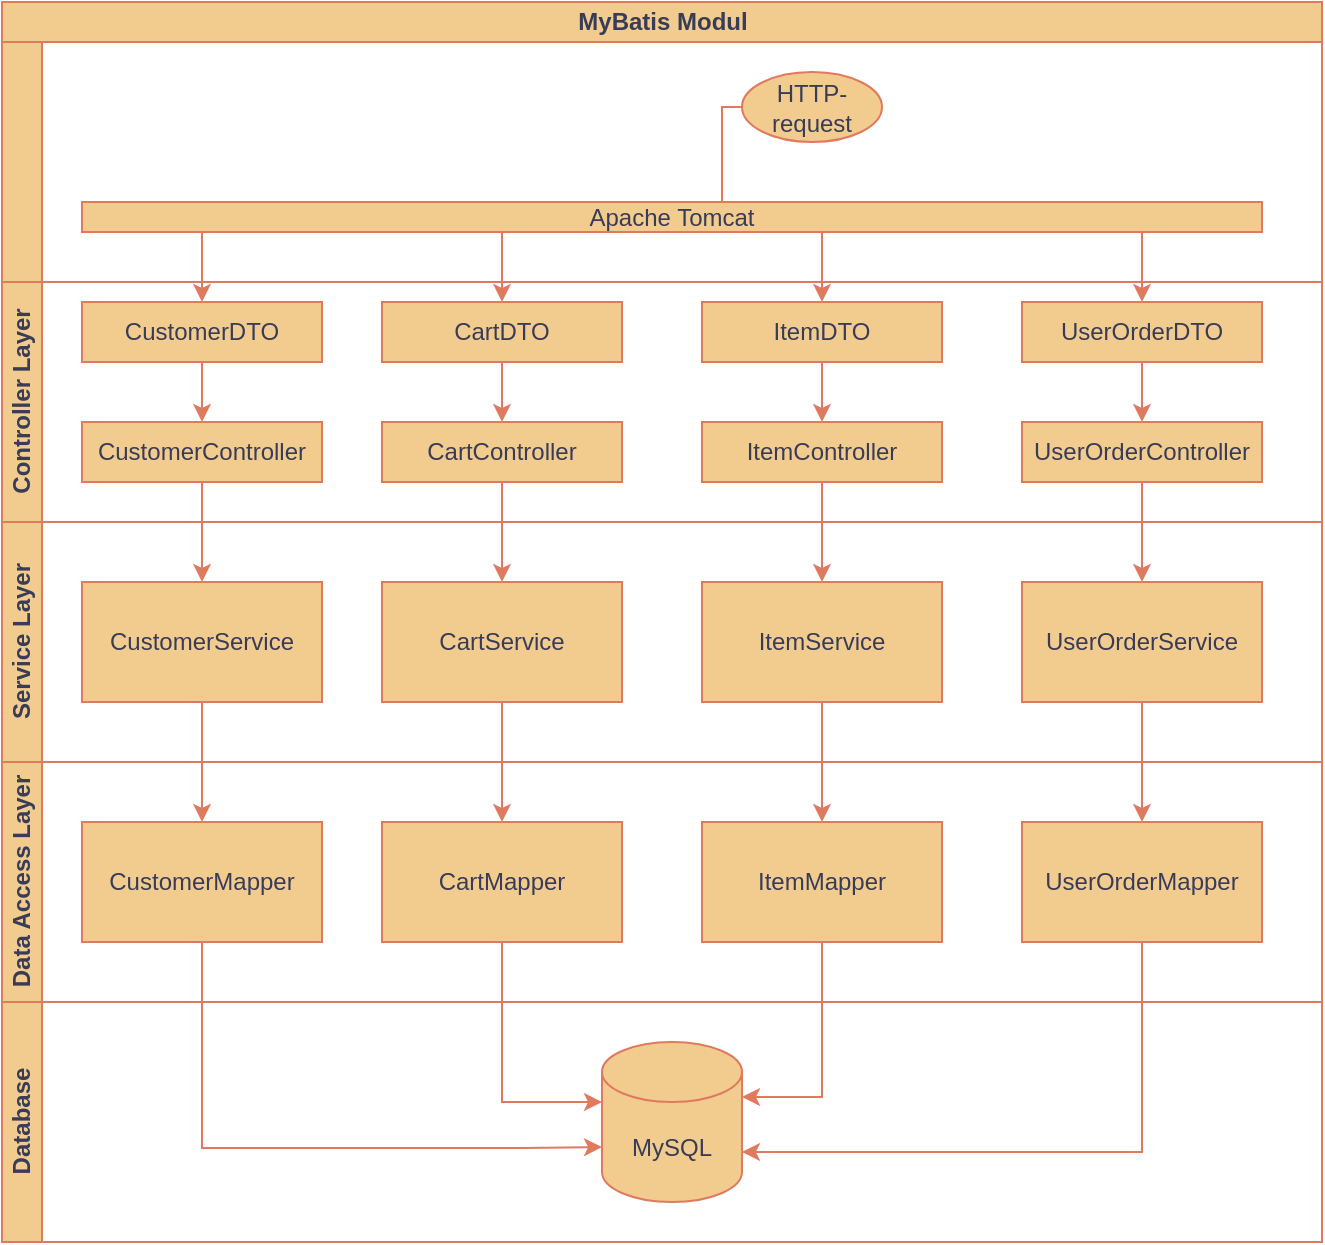 <mxfile version="22.0.0" type="device">
  <diagram name="Page-1" id="xRFwqCsBbE3hlCAoeBG9">
    <mxGraphModel dx="1434" dy="2023" grid="1" gridSize="10" guides="1" tooltips="1" connect="1" arrows="1" fold="1" page="1" pageScale="1" pageWidth="827" pageHeight="1169" math="0" shadow="0">
      <root>
        <mxCell id="0" />
        <mxCell id="1" parent="0" />
        <mxCell id="izr5lRpjIrMw2lPTnDPC-1" value="MyBatis Modul" style="swimlane;childLayout=stackLayout;resizeParent=1;resizeParentMax=0;horizontal=1;startSize=20;horizontalStack=0;html=1;labelBackgroundColor=none;fillColor=#F2CC8F;strokeColor=#E07A5F;fontColor=#393C56;" parent="1" vertex="1">
          <mxGeometry x="110" y="-1040" width="660" height="380" as="geometry" />
        </mxCell>
        <mxCell id="izr5lRpjIrMw2lPTnDPC-2" value="" style="swimlane;startSize=20;horizontal=0;html=1;align=center;labelBackgroundColor=none;fillColor=#F2CC8F;strokeColor=#E07A5F;fontColor=#393C56;" parent="izr5lRpjIrMw2lPTnDPC-1" vertex="1">
          <mxGeometry y="20" width="660" height="240" as="geometry" />
        </mxCell>
        <mxCell id="izr5lRpjIrMw2lPTnDPC-3" value="" style="edgeStyle=orthogonalEdgeStyle;rounded=0;orthogonalLoop=1;jettySize=auto;html=1;labelBackgroundColor=none;strokeColor=#E07A5F;fontColor=default;" parent="izr5lRpjIrMw2lPTnDPC-2" source="izr5lRpjIrMw2lPTnDPC-4" target="izr5lRpjIrMw2lPTnDPC-18" edge="1">
          <mxGeometry relative="1" as="geometry">
            <Array as="points">
              <mxPoint x="360" y="90" />
              <mxPoint x="410" y="90" />
            </Array>
          </mxGeometry>
        </mxCell>
        <mxCell id="izr5lRpjIrMw2lPTnDPC-4" value="HTTP-request" style="ellipse;whiteSpace=wrap;html=1;labelBackgroundColor=none;fillColor=#F2CC8F;strokeColor=#E07A5F;fontColor=#393C56;" parent="izr5lRpjIrMw2lPTnDPC-2" vertex="1">
          <mxGeometry x="370" y="15" width="70" height="35" as="geometry" />
        </mxCell>
        <mxCell id="izr5lRpjIrMw2lPTnDPC-5" value="Apache Tomcat" style="rounded=0;whiteSpace=wrap;html=1;labelBackgroundColor=none;fillColor=#F2CC8F;strokeColor=#E07A5F;fontColor=#393C56;" parent="izr5lRpjIrMw2lPTnDPC-2" vertex="1">
          <mxGeometry x="40" y="80" width="590" height="15" as="geometry" />
        </mxCell>
        <mxCell id="izr5lRpjIrMw2lPTnDPC-6" value="" style="endArrow=classic;html=1;rounded=0;labelBackgroundColor=none;strokeColor=#E07A5F;fontColor=default;" parent="izr5lRpjIrMw2lPTnDPC-2" target="izr5lRpjIrMw2lPTnDPC-16" edge="1">
          <mxGeometry width="50" height="50" relative="1" as="geometry">
            <mxPoint x="570" y="95" as="sourcePoint" />
            <mxPoint x="570" y="125" as="targetPoint" />
            <Array as="points">
              <mxPoint x="570" y="115" />
            </Array>
          </mxGeometry>
        </mxCell>
        <mxCell id="izr5lRpjIrMw2lPTnDPC-7" value="" style="endArrow=classic;html=1;rounded=0;labelBackgroundColor=none;strokeColor=#E07A5F;fontColor=default;" parent="izr5lRpjIrMw2lPTnDPC-2" target="izr5lRpjIrMw2lPTnDPC-14" edge="1">
          <mxGeometry width="50" height="50" relative="1" as="geometry">
            <mxPoint x="100" y="95" as="sourcePoint" />
            <mxPoint x="100" y="125" as="targetPoint" />
            <Array as="points">
              <mxPoint x="100" y="115" />
            </Array>
          </mxGeometry>
        </mxCell>
        <mxCell id="izr5lRpjIrMw2lPTnDPC-8" value="Controller Layer" style="swimlane;startSize=20;horizontal=0;html=1;labelBackgroundColor=none;fillColor=#F2CC8F;strokeColor=#E07A5F;fontColor=#393C56;" parent="izr5lRpjIrMw2lPTnDPC-2" vertex="1">
          <mxGeometry y="120" width="660" height="120" as="geometry" />
        </mxCell>
        <mxCell id="izr5lRpjIrMw2lPTnDPC-9" value="CustomerController" style="rounded=0;whiteSpace=wrap;html=1;labelBackgroundColor=none;fillColor=#F2CC8F;strokeColor=#E07A5F;fontColor=#393C56;" parent="izr5lRpjIrMw2lPTnDPC-8" vertex="1">
          <mxGeometry x="40" y="70" width="120" height="30" as="geometry" />
        </mxCell>
        <mxCell id="izr5lRpjIrMw2lPTnDPC-10" value="CartController" style="rounded=0;whiteSpace=wrap;html=1;labelBackgroundColor=none;fillColor=#F2CC8F;strokeColor=#E07A5F;fontColor=#393C56;" parent="izr5lRpjIrMw2lPTnDPC-8" vertex="1">
          <mxGeometry x="190" y="70" width="120" height="30" as="geometry" />
        </mxCell>
        <mxCell id="izr5lRpjIrMw2lPTnDPC-11" value="UserOrderController" style="rounded=0;whiteSpace=wrap;html=1;labelBackgroundColor=none;fillColor=#F2CC8F;strokeColor=#E07A5F;fontColor=#393C56;" parent="izr5lRpjIrMw2lPTnDPC-8" vertex="1">
          <mxGeometry x="510" y="70" width="120" height="30" as="geometry" />
        </mxCell>
        <mxCell id="izr5lRpjIrMw2lPTnDPC-12" value="ItemController" style="rounded=0;whiteSpace=wrap;html=1;labelBackgroundColor=none;fillColor=#F2CC8F;strokeColor=#E07A5F;fontColor=#393C56;" parent="izr5lRpjIrMw2lPTnDPC-8" vertex="1">
          <mxGeometry x="350" y="70" width="120" height="30" as="geometry" />
        </mxCell>
        <mxCell id="izr5lRpjIrMw2lPTnDPC-13" style="edgeStyle=orthogonalEdgeStyle;rounded=0;orthogonalLoop=1;jettySize=auto;html=1;entryX=0.5;entryY=0;entryDx=0;entryDy=0;labelBackgroundColor=none;strokeColor=#E07A5F;fontColor=default;" parent="izr5lRpjIrMw2lPTnDPC-8" source="izr5lRpjIrMw2lPTnDPC-14" target="izr5lRpjIrMw2lPTnDPC-9" edge="1">
          <mxGeometry relative="1" as="geometry" />
        </mxCell>
        <mxCell id="izr5lRpjIrMw2lPTnDPC-14" value="CustomerDTO" style="rounded=0;whiteSpace=wrap;html=1;labelBackgroundColor=none;fillColor=#F2CC8F;strokeColor=#E07A5F;fontColor=#393C56;" parent="izr5lRpjIrMw2lPTnDPC-8" vertex="1">
          <mxGeometry x="40" y="10" width="120" height="30" as="geometry" />
        </mxCell>
        <mxCell id="izr5lRpjIrMw2lPTnDPC-15" style="edgeStyle=orthogonalEdgeStyle;rounded=0;orthogonalLoop=1;jettySize=auto;html=1;entryX=0.5;entryY=0;entryDx=0;entryDy=0;labelBackgroundColor=none;strokeColor=#E07A5F;fontColor=default;" parent="izr5lRpjIrMw2lPTnDPC-8" source="izr5lRpjIrMw2lPTnDPC-16" target="izr5lRpjIrMw2lPTnDPC-11" edge="1">
          <mxGeometry relative="1" as="geometry" />
        </mxCell>
        <mxCell id="izr5lRpjIrMw2lPTnDPC-16" value="UserOrderDTO" style="rounded=0;whiteSpace=wrap;html=1;labelBackgroundColor=none;fillColor=#F2CC8F;strokeColor=#E07A5F;fontColor=#393C56;" parent="izr5lRpjIrMw2lPTnDPC-8" vertex="1">
          <mxGeometry x="510" y="10" width="120" height="30" as="geometry" />
        </mxCell>
        <mxCell id="izr5lRpjIrMw2lPTnDPC-17" style="edgeStyle=orthogonalEdgeStyle;rounded=0;orthogonalLoop=1;jettySize=auto;html=1;entryX=0.5;entryY=0;entryDx=0;entryDy=0;labelBackgroundColor=none;strokeColor=#E07A5F;fontColor=default;" parent="izr5lRpjIrMw2lPTnDPC-8" source="izr5lRpjIrMw2lPTnDPC-18" target="izr5lRpjIrMw2lPTnDPC-12" edge="1">
          <mxGeometry relative="1" as="geometry" />
        </mxCell>
        <mxCell id="izr5lRpjIrMw2lPTnDPC-18" value="ItemDTO" style="rounded=0;whiteSpace=wrap;html=1;labelBackgroundColor=none;fillColor=#F2CC8F;strokeColor=#E07A5F;fontColor=#393C56;" parent="izr5lRpjIrMw2lPTnDPC-8" vertex="1">
          <mxGeometry x="350" y="10" width="120" height="30" as="geometry" />
        </mxCell>
        <mxCell id="izr5lRpjIrMw2lPTnDPC-19" style="edgeStyle=orthogonalEdgeStyle;rounded=0;orthogonalLoop=1;jettySize=auto;html=1;entryX=0.5;entryY=0;entryDx=0;entryDy=0;labelBackgroundColor=none;strokeColor=#E07A5F;fontColor=default;" parent="izr5lRpjIrMw2lPTnDPC-8" source="izr5lRpjIrMw2lPTnDPC-20" target="izr5lRpjIrMw2lPTnDPC-10" edge="1">
          <mxGeometry relative="1" as="geometry" />
        </mxCell>
        <mxCell id="izr5lRpjIrMw2lPTnDPC-20" value="CartDTO" style="rounded=0;whiteSpace=wrap;html=1;labelBackgroundColor=none;fillColor=#F2CC8F;strokeColor=#E07A5F;fontColor=#393C56;" parent="izr5lRpjIrMw2lPTnDPC-8" vertex="1">
          <mxGeometry x="190" y="10" width="120" height="30" as="geometry" />
        </mxCell>
        <mxCell id="izr5lRpjIrMw2lPTnDPC-21" value="" style="endArrow=classic;html=1;rounded=0;entryX=0.5;entryY=0;entryDx=0;entryDy=0;labelBackgroundColor=none;strokeColor=#E07A5F;fontColor=default;" parent="izr5lRpjIrMw2lPTnDPC-2" target="izr5lRpjIrMw2lPTnDPC-20" edge="1">
          <mxGeometry width="50" height="50" relative="1" as="geometry">
            <mxPoint x="250" y="95" as="sourcePoint" />
            <mxPoint x="250" y="125" as="targetPoint" />
          </mxGeometry>
        </mxCell>
        <mxCell id="izr5lRpjIrMw2lPTnDPC-22" value="Service Layer" style="swimlane;startSize=20;horizontal=0;html=1;labelBackgroundColor=none;fillColor=#F2CC8F;strokeColor=#E07A5F;fontColor=#393C56;" parent="izr5lRpjIrMw2lPTnDPC-1" vertex="1">
          <mxGeometry y="260" width="660" height="120" as="geometry" />
        </mxCell>
        <mxCell id="izr5lRpjIrMw2lPTnDPC-23" value="CustomerService" style="rounded=0;whiteSpace=wrap;html=1;labelBackgroundColor=none;fillColor=#F2CC8F;strokeColor=#E07A5F;fontColor=#393C56;" parent="izr5lRpjIrMw2lPTnDPC-22" vertex="1">
          <mxGeometry x="40" y="30" width="120" height="60" as="geometry" />
        </mxCell>
        <mxCell id="izr5lRpjIrMw2lPTnDPC-24" value="UserOrderService" style="rounded=0;whiteSpace=wrap;html=1;labelBackgroundColor=none;fillColor=#F2CC8F;strokeColor=#E07A5F;fontColor=#393C56;" parent="izr5lRpjIrMw2lPTnDPC-22" vertex="1">
          <mxGeometry x="510" y="30" width="120" height="60" as="geometry" />
        </mxCell>
        <mxCell id="izr5lRpjIrMw2lPTnDPC-25" value="ItemService" style="rounded=0;whiteSpace=wrap;html=1;labelBackgroundColor=none;fillColor=#F2CC8F;strokeColor=#E07A5F;fontColor=#393C56;" parent="izr5lRpjIrMw2lPTnDPC-22" vertex="1">
          <mxGeometry x="350" y="30" width="120" height="60" as="geometry" />
        </mxCell>
        <mxCell id="izr5lRpjIrMw2lPTnDPC-26" value="CartService" style="rounded=0;whiteSpace=wrap;html=1;labelBackgroundColor=none;fillColor=#F2CC8F;strokeColor=#E07A5F;fontColor=#393C56;" parent="izr5lRpjIrMw2lPTnDPC-22" vertex="1">
          <mxGeometry x="190" y="30" width="120" height="60" as="geometry" />
        </mxCell>
        <mxCell id="izr5lRpjIrMw2lPTnDPC-27" value="" style="edgeStyle=orthogonalEdgeStyle;rounded=0;orthogonalLoop=1;jettySize=auto;html=1;labelBackgroundColor=none;strokeColor=#E07A5F;fontColor=default;" parent="izr5lRpjIrMw2lPTnDPC-1" source="izr5lRpjIrMw2lPTnDPC-9" target="izr5lRpjIrMw2lPTnDPC-23" edge="1">
          <mxGeometry relative="1" as="geometry" />
        </mxCell>
        <mxCell id="izr5lRpjIrMw2lPTnDPC-28" value="" style="edgeStyle=orthogonalEdgeStyle;rounded=0;orthogonalLoop=1;jettySize=auto;html=1;labelBackgroundColor=none;strokeColor=#E07A5F;fontColor=default;" parent="izr5lRpjIrMw2lPTnDPC-1" source="izr5lRpjIrMw2lPTnDPC-10" target="izr5lRpjIrMw2lPTnDPC-26" edge="1">
          <mxGeometry relative="1" as="geometry" />
        </mxCell>
        <mxCell id="izr5lRpjIrMw2lPTnDPC-29" value="" style="edgeStyle=orthogonalEdgeStyle;rounded=0;orthogonalLoop=1;jettySize=auto;html=1;labelBackgroundColor=none;strokeColor=#E07A5F;fontColor=default;" parent="izr5lRpjIrMw2lPTnDPC-1" source="izr5lRpjIrMw2lPTnDPC-12" target="izr5lRpjIrMw2lPTnDPC-25" edge="1">
          <mxGeometry relative="1" as="geometry" />
        </mxCell>
        <mxCell id="izr5lRpjIrMw2lPTnDPC-30" value="" style="edgeStyle=orthogonalEdgeStyle;rounded=0;orthogonalLoop=1;jettySize=auto;html=1;labelBackgroundColor=none;strokeColor=#E07A5F;fontColor=default;" parent="izr5lRpjIrMw2lPTnDPC-1" source="izr5lRpjIrMw2lPTnDPC-11" target="izr5lRpjIrMw2lPTnDPC-24" edge="1">
          <mxGeometry relative="1" as="geometry" />
        </mxCell>
        <mxCell id="izr5lRpjIrMw2lPTnDPC-31" value="Data Access Layer" style="swimlane;startSize=20;horizontal=0;html=1;labelBackgroundColor=none;fillColor=#F2CC8F;strokeColor=#E07A5F;fontColor=#393C56;" parent="1" vertex="1">
          <mxGeometry x="110" y="-660" width="660" height="120" as="geometry" />
        </mxCell>
        <mxCell id="izr5lRpjIrMw2lPTnDPC-32" value="CartMapper" style="rounded=0;whiteSpace=wrap;html=1;labelBackgroundColor=none;fillColor=#F2CC8F;strokeColor=#E07A5F;fontColor=#393C56;" parent="izr5lRpjIrMw2lPTnDPC-31" vertex="1">
          <mxGeometry x="190" y="30" width="120" height="60" as="geometry" />
        </mxCell>
        <mxCell id="izr5lRpjIrMw2lPTnDPC-33" value="CustomerMapper" style="rounded=0;whiteSpace=wrap;html=1;labelBackgroundColor=none;fillColor=#F2CC8F;strokeColor=#E07A5F;fontColor=#393C56;" parent="izr5lRpjIrMw2lPTnDPC-31" vertex="1">
          <mxGeometry x="40" y="30" width="120" height="60" as="geometry" />
        </mxCell>
        <mxCell id="izr5lRpjIrMw2lPTnDPC-34" value="ItemMapper" style="rounded=0;whiteSpace=wrap;html=1;labelBackgroundColor=none;fillColor=#F2CC8F;strokeColor=#E07A5F;fontColor=#393C56;" parent="izr5lRpjIrMw2lPTnDPC-31" vertex="1">
          <mxGeometry x="350" y="30" width="120" height="60" as="geometry" />
        </mxCell>
        <mxCell id="izr5lRpjIrMw2lPTnDPC-35" value="UserOrderMapper" style="rounded=0;whiteSpace=wrap;html=1;labelBackgroundColor=none;fillColor=#F2CC8F;strokeColor=#E07A5F;fontColor=#393C56;" parent="izr5lRpjIrMw2lPTnDPC-31" vertex="1">
          <mxGeometry x="510" y="30" width="120" height="60" as="geometry" />
        </mxCell>
        <mxCell id="izr5lRpjIrMw2lPTnDPC-36" value="Database" style="swimlane;startSize=20;horizontal=0;html=1;labelBackgroundColor=none;fillColor=#F2CC8F;strokeColor=#E07A5F;fontColor=#393C56;" parent="1" vertex="1">
          <mxGeometry x="110" y="-540" width="660" height="120" as="geometry" />
        </mxCell>
        <mxCell id="izr5lRpjIrMw2lPTnDPC-37" value="MySQL" style="shape=cylinder3;whiteSpace=wrap;html=1;boundedLbl=1;backgroundOutline=1;size=15;labelBackgroundColor=none;fillColor=#F2CC8F;strokeColor=#E07A5F;fontColor=#393C56;" parent="izr5lRpjIrMw2lPTnDPC-36" vertex="1">
          <mxGeometry x="300" y="20" width="70" height="80" as="geometry" />
        </mxCell>
        <mxCell id="izr5lRpjIrMw2lPTnDPC-38" style="edgeStyle=orthogonalEdgeStyle;rounded=0;orthogonalLoop=1;jettySize=auto;html=1;entryX=1;entryY=1;entryDx=0;entryDy=-15;entryPerimeter=0;exitX=0.5;exitY=1;exitDx=0;exitDy=0;labelBackgroundColor=none;strokeColor=#E07A5F;fontColor=default;" parent="izr5lRpjIrMw2lPTnDPC-36" source="izr5lRpjIrMw2lPTnDPC-35" edge="1">
          <mxGeometry relative="1" as="geometry">
            <mxPoint x="570" y="-20" as="sourcePoint" />
            <mxPoint x="370" y="75" as="targetPoint" />
            <Array as="points">
              <mxPoint x="570" y="75" />
            </Array>
          </mxGeometry>
        </mxCell>
        <mxCell id="izr5lRpjIrMw2lPTnDPC-39" value="" style="edgeStyle=orthogonalEdgeStyle;rounded=0;orthogonalLoop=1;jettySize=auto;html=1;labelBackgroundColor=none;strokeColor=#E07A5F;fontColor=default;" parent="1" source="izr5lRpjIrMw2lPTnDPC-32" target="izr5lRpjIrMw2lPTnDPC-37" edge="1">
          <mxGeometry relative="1" as="geometry">
            <Array as="points">
              <mxPoint x="360" y="-490" />
            </Array>
          </mxGeometry>
        </mxCell>
        <mxCell id="izr5lRpjIrMw2lPTnDPC-40" style="edgeStyle=orthogonalEdgeStyle;rounded=0;orthogonalLoop=1;jettySize=auto;html=1;entryX=0;entryY=0;entryDx=0;entryDy=52.5;entryPerimeter=0;labelBackgroundColor=none;strokeColor=#E07A5F;fontColor=default;" parent="1" source="izr5lRpjIrMw2lPTnDPC-33" target="izr5lRpjIrMw2lPTnDPC-37" edge="1">
          <mxGeometry relative="1" as="geometry">
            <Array as="points">
              <mxPoint x="210" y="-467" />
              <mxPoint x="370" y="-467" />
            </Array>
          </mxGeometry>
        </mxCell>
        <mxCell id="izr5lRpjIrMw2lPTnDPC-41" style="edgeStyle=orthogonalEdgeStyle;rounded=0;orthogonalLoop=1;jettySize=auto;html=1;entryX=1;entryY=0;entryDx=0;entryDy=27.5;entryPerimeter=0;labelBackgroundColor=none;strokeColor=#E07A5F;fontColor=default;" parent="1" source="izr5lRpjIrMw2lPTnDPC-34" target="izr5lRpjIrMw2lPTnDPC-37" edge="1">
          <mxGeometry relative="1" as="geometry" />
        </mxCell>
        <mxCell id="izr5lRpjIrMw2lPTnDPC-42" value="" style="edgeStyle=orthogonalEdgeStyle;rounded=0;orthogonalLoop=1;jettySize=auto;html=1;labelBackgroundColor=none;strokeColor=#E07A5F;fontColor=default;" parent="1" source="izr5lRpjIrMw2lPTnDPC-23" target="izr5lRpjIrMw2lPTnDPC-33" edge="1">
          <mxGeometry relative="1" as="geometry" />
        </mxCell>
        <mxCell id="izr5lRpjIrMw2lPTnDPC-43" value="" style="edgeStyle=orthogonalEdgeStyle;rounded=0;orthogonalLoop=1;jettySize=auto;html=1;labelBackgroundColor=none;strokeColor=#E07A5F;fontColor=default;" parent="1" source="izr5lRpjIrMw2lPTnDPC-26" target="izr5lRpjIrMw2lPTnDPC-32" edge="1">
          <mxGeometry relative="1" as="geometry" />
        </mxCell>
        <mxCell id="izr5lRpjIrMw2lPTnDPC-44" value="" style="edgeStyle=orthogonalEdgeStyle;rounded=0;orthogonalLoop=1;jettySize=auto;html=1;labelBackgroundColor=none;strokeColor=#E07A5F;fontColor=default;" parent="1" source="izr5lRpjIrMw2lPTnDPC-25" target="izr5lRpjIrMw2lPTnDPC-34" edge="1">
          <mxGeometry relative="1" as="geometry" />
        </mxCell>
        <mxCell id="izr5lRpjIrMw2lPTnDPC-45" value="" style="edgeStyle=orthogonalEdgeStyle;rounded=0;orthogonalLoop=1;jettySize=auto;html=1;labelBackgroundColor=none;strokeColor=#E07A5F;fontColor=default;" parent="1" source="izr5lRpjIrMw2lPTnDPC-24" target="izr5lRpjIrMw2lPTnDPC-35" edge="1">
          <mxGeometry relative="1" as="geometry" />
        </mxCell>
      </root>
    </mxGraphModel>
  </diagram>
</mxfile>

